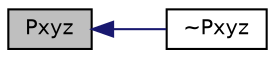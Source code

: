 digraph "Pxyz"
{
  bgcolor="transparent";
  edge [fontname="Helvetica",fontsize="10",labelfontname="Helvetica",labelfontsize="10"];
  node [fontname="Helvetica",fontsize="10",shape=record];
  rankdir="LR";
  Node1 [label="Pxyz",height=0.2,width=0.4,color="black", fillcolor="grey75", style="filled" fontcolor="black"];
  Node1 -> Node2 [dir="back",color="midnightblue",fontsize="10",style="solid",fontname="Helvetica"];
  Node2 [label="~Pxyz",height=0.2,width=0.4,color="black",URL="$classFoam_1_1RBD_1_1joints_1_1Pxyz.html#a9eca6f68552f9f48b114d21d28006458",tooltip="Destructor. "];
}
